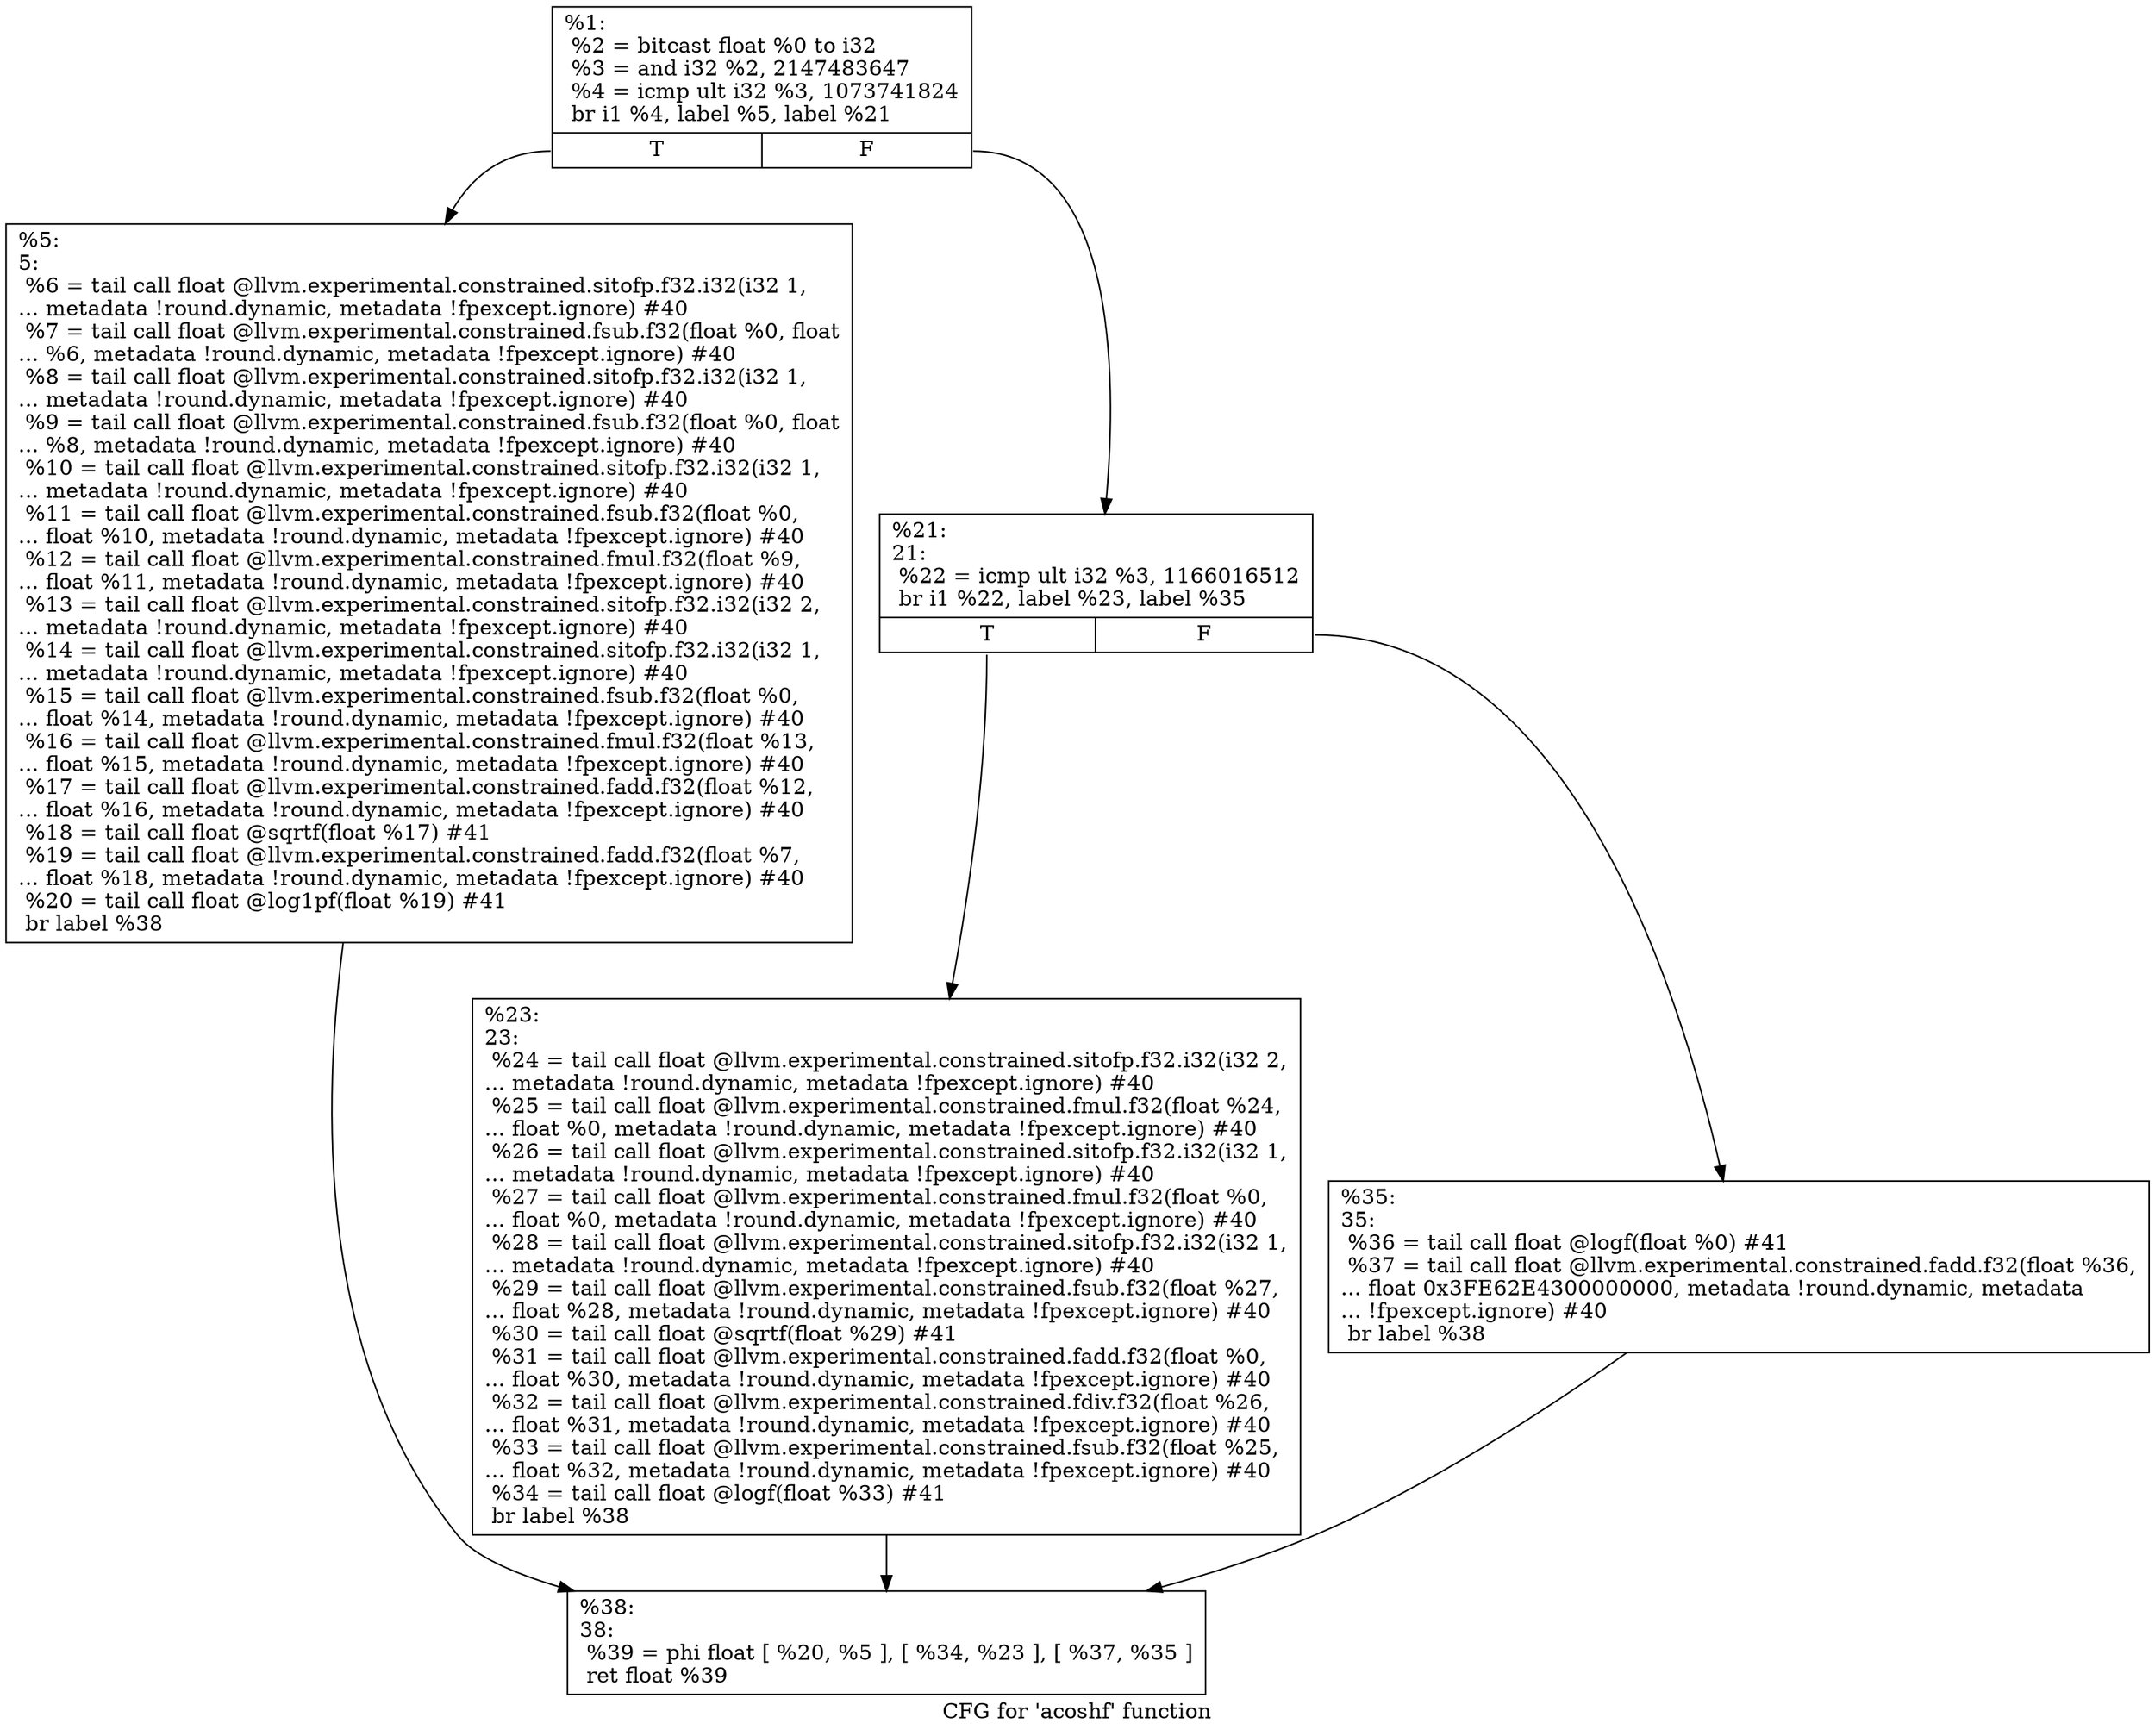 digraph "CFG for 'acoshf' function" {
	label="CFG for 'acoshf' function";

	Node0x1bfacf0 [shape=record,label="{%1:\l  %2 = bitcast float %0 to i32\l  %3 = and i32 %2, 2147483647\l  %4 = icmp ult i32 %3, 1073741824\l  br i1 %4, label %5, label %21\l|{<s0>T|<s1>F}}"];
	Node0x1bfacf0:s0 -> Node0x1bfad70;
	Node0x1bfacf0:s1 -> Node0x1bfb1b0;
	Node0x1bfad70 [shape=record,label="{%5:\l5:                                                \l  %6 = tail call float @llvm.experimental.constrained.sitofp.f32.i32(i32 1,\l... metadata !round.dynamic, metadata !fpexcept.ignore) #40\l  %7 = tail call float @llvm.experimental.constrained.fsub.f32(float %0, float\l... %6, metadata !round.dynamic, metadata !fpexcept.ignore) #40\l  %8 = tail call float @llvm.experimental.constrained.sitofp.f32.i32(i32 1,\l... metadata !round.dynamic, metadata !fpexcept.ignore) #40\l  %9 = tail call float @llvm.experimental.constrained.fsub.f32(float %0, float\l... %8, metadata !round.dynamic, metadata !fpexcept.ignore) #40\l  %10 = tail call float @llvm.experimental.constrained.sitofp.f32.i32(i32 1,\l... metadata !round.dynamic, metadata !fpexcept.ignore) #40\l  %11 = tail call float @llvm.experimental.constrained.fsub.f32(float %0,\l... float %10, metadata !round.dynamic, metadata !fpexcept.ignore) #40\l  %12 = tail call float @llvm.experimental.constrained.fmul.f32(float %9,\l... float %11, metadata !round.dynamic, metadata !fpexcept.ignore) #40\l  %13 = tail call float @llvm.experimental.constrained.sitofp.f32.i32(i32 2,\l... metadata !round.dynamic, metadata !fpexcept.ignore) #40\l  %14 = tail call float @llvm.experimental.constrained.sitofp.f32.i32(i32 1,\l... metadata !round.dynamic, metadata !fpexcept.ignore) #40\l  %15 = tail call float @llvm.experimental.constrained.fsub.f32(float %0,\l... float %14, metadata !round.dynamic, metadata !fpexcept.ignore) #40\l  %16 = tail call float @llvm.experimental.constrained.fmul.f32(float %13,\l... float %15, metadata !round.dynamic, metadata !fpexcept.ignore) #40\l  %17 = tail call float @llvm.experimental.constrained.fadd.f32(float %12,\l... float %16, metadata !round.dynamic, metadata !fpexcept.ignore) #40\l  %18 = tail call float @sqrtf(float %17) #41\l  %19 = tail call float @llvm.experimental.constrained.fadd.f32(float %7,\l... float %18, metadata !round.dynamic, metadata !fpexcept.ignore) #40\l  %20 = tail call float @log1pf(float %19) #41\l  br label %38\l}"];
	Node0x1bfad70 -> Node0x1bfb2a0;
	Node0x1bfb1b0 [shape=record,label="{%21:\l21:                                               \l  %22 = icmp ult i32 %3, 1166016512\l  br i1 %22, label %23, label %35\l|{<s0>T|<s1>F}}"];
	Node0x1bfb1b0:s0 -> Node0x1bfb200;
	Node0x1bfb1b0:s1 -> Node0x1bfb250;
	Node0x1bfb200 [shape=record,label="{%23:\l23:                                               \l  %24 = tail call float @llvm.experimental.constrained.sitofp.f32.i32(i32 2,\l... metadata !round.dynamic, metadata !fpexcept.ignore) #40\l  %25 = tail call float @llvm.experimental.constrained.fmul.f32(float %24,\l... float %0, metadata !round.dynamic, metadata !fpexcept.ignore) #40\l  %26 = tail call float @llvm.experimental.constrained.sitofp.f32.i32(i32 1,\l... metadata !round.dynamic, metadata !fpexcept.ignore) #40\l  %27 = tail call float @llvm.experimental.constrained.fmul.f32(float %0,\l... float %0, metadata !round.dynamic, metadata !fpexcept.ignore) #40\l  %28 = tail call float @llvm.experimental.constrained.sitofp.f32.i32(i32 1,\l... metadata !round.dynamic, metadata !fpexcept.ignore) #40\l  %29 = tail call float @llvm.experimental.constrained.fsub.f32(float %27,\l... float %28, metadata !round.dynamic, metadata !fpexcept.ignore) #40\l  %30 = tail call float @sqrtf(float %29) #41\l  %31 = tail call float @llvm.experimental.constrained.fadd.f32(float %0,\l... float %30, metadata !round.dynamic, metadata !fpexcept.ignore) #40\l  %32 = tail call float @llvm.experimental.constrained.fdiv.f32(float %26,\l... float %31, metadata !round.dynamic, metadata !fpexcept.ignore) #40\l  %33 = tail call float @llvm.experimental.constrained.fsub.f32(float %25,\l... float %32, metadata !round.dynamic, metadata !fpexcept.ignore) #40\l  %34 = tail call float @logf(float %33) #41\l  br label %38\l}"];
	Node0x1bfb200 -> Node0x1bfb2a0;
	Node0x1bfb250 [shape=record,label="{%35:\l35:                                               \l  %36 = tail call float @logf(float %0) #41\l  %37 = tail call float @llvm.experimental.constrained.fadd.f32(float %36,\l... float 0x3FE62E4300000000, metadata !round.dynamic, metadata\l... !fpexcept.ignore) #40\l  br label %38\l}"];
	Node0x1bfb250 -> Node0x1bfb2a0;
	Node0x1bfb2a0 [shape=record,label="{%38:\l38:                                               \l  %39 = phi float [ %20, %5 ], [ %34, %23 ], [ %37, %35 ]\l  ret float %39\l}"];
}
